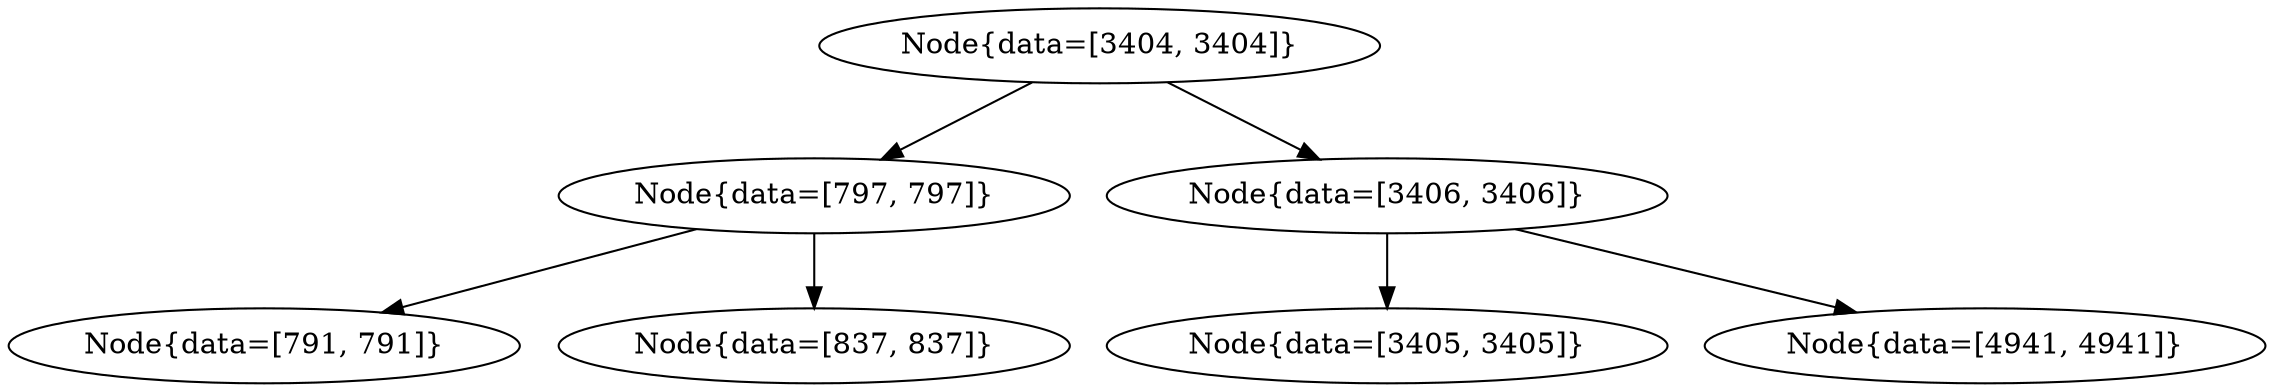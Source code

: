 digraph G{
1104204833 [label="Node{data=[3404, 3404]}"]
1104204833 -> 1054626427
1054626427 [label="Node{data=[797, 797]}"]
1054626427 -> 1451409140
1451409140 [label="Node{data=[791, 791]}"]
1054626427 -> 1755905846
1755905846 [label="Node{data=[837, 837]}"]
1104204833 -> 790519774
790519774 [label="Node{data=[3406, 3406]}"]
790519774 -> 1930268620
1930268620 [label="Node{data=[3405, 3405]}"]
790519774 -> 809237063
809237063 [label="Node{data=[4941, 4941]}"]
}